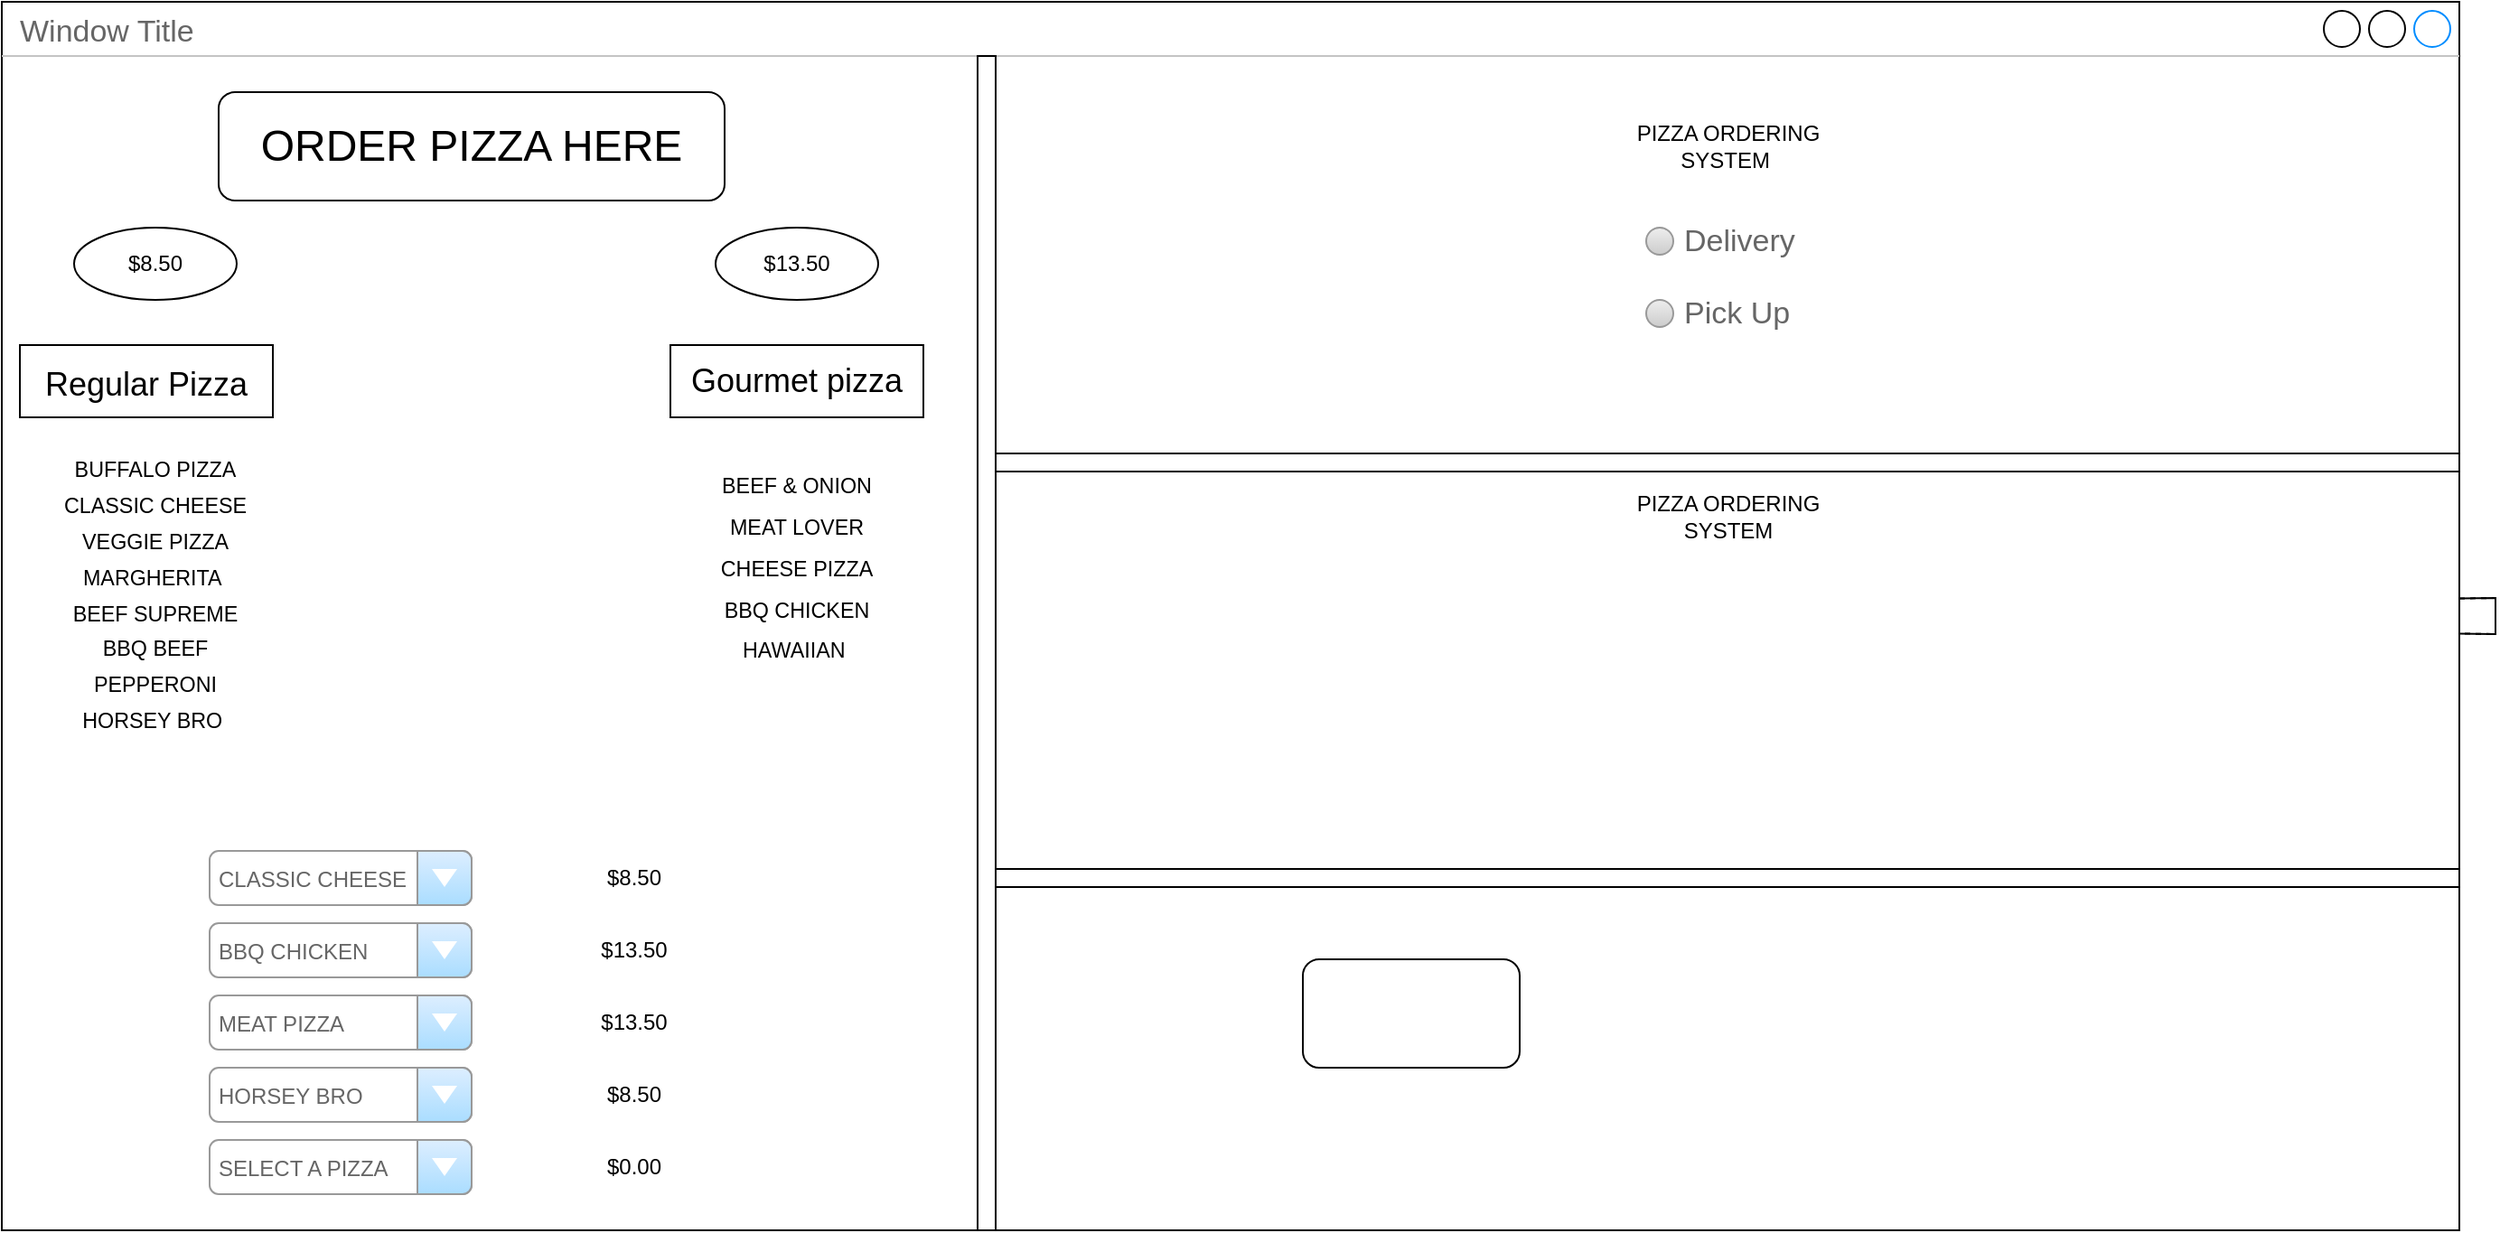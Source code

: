 <mxfile>
    <diagram id="VFMbhpqh--GHvr7e9BpA" name="Page-1">
        <mxGraphModel dx="1118" dy="790" grid="1" gridSize="10" guides="1" tooltips="1" connect="1" arrows="1" fold="1" page="1" pageScale="1" pageWidth="850" pageHeight="1100" math="0" shadow="0">
            <root>
                <mxCell id="0"/>
                <mxCell id="1" parent="0"/>
                <mxCell id="uhdKiz6P59i2u5TMS4pt-19" value="Window Title" style="strokeWidth=1;shadow=0;dashed=0;align=center;html=1;shape=mxgraph.mockup.containers.window;align=left;verticalAlign=top;spacingLeft=8;strokeColor2=#008cff;strokeColor3=#c4c4c4;fontColor=#666666;mainText=;fontSize=17;labelBackgroundColor=none;" parent="1" vertex="1">
                    <mxGeometry x="160" y="40" width="1360" height="680" as="geometry"/>
                </mxCell>
                <mxCell id="uhdKiz6P59i2u5TMS4pt-20" value="" style="rounded=1;whiteSpace=wrap;html=1;fontSize=24;" parent="1" vertex="1">
                    <mxGeometry x="280" y="90" width="280" height="60" as="geometry"/>
                </mxCell>
                <mxCell id="uhdKiz6P59i2u5TMS4pt-21" value="ORDER PIZZA HERE" style="text;html=1;strokeColor=none;fillColor=none;align=center;verticalAlign=middle;whiteSpace=wrap;rounded=0;fontSize=24;" parent="1" vertex="1">
                    <mxGeometry x="300" y="100" width="240" height="40" as="geometry"/>
                </mxCell>
                <mxCell id="uhdKiz6P59i2u5TMS4pt-22" value="" style="rounded=0;whiteSpace=wrap;html=1;fontSize=24;" parent="1" vertex="1">
                    <mxGeometry x="170" y="230" width="140" height="40" as="geometry"/>
                </mxCell>
                <mxCell id="uhdKiz6P59i2u5TMS4pt-23" value="&lt;font style=&quot;font-size: 18px&quot;&gt;Regular Pizza&lt;/font&gt;" style="text;html=1;strokeColor=none;fillColor=none;align=center;verticalAlign=middle;whiteSpace=wrap;rounded=0;fontSize=24;" parent="1" vertex="1">
                    <mxGeometry x="170" y="235" width="140" height="30" as="geometry"/>
                </mxCell>
                <mxCell id="uhdKiz6P59i2u5TMS4pt-24" value="" style="rounded=0;whiteSpace=wrap;html=1;fontSize=18;" parent="1" vertex="1">
                    <mxGeometry x="530" y="230" width="140" height="40" as="geometry"/>
                </mxCell>
                <mxCell id="uhdKiz6P59i2u5TMS4pt-25" value="Gourmet pizza" style="text;html=1;strokeColor=none;fillColor=none;align=center;verticalAlign=middle;whiteSpace=wrap;rounded=0;fontSize=18;" parent="1" vertex="1">
                    <mxGeometry x="535" y="235" width="130" height="30" as="geometry"/>
                </mxCell>
                <mxCell id="uhdKiz6P59i2u5TMS4pt-31" value="&lt;font style=&quot;font-size: 14px&quot;&gt;&lt;sub&gt;BEEF &amp;amp; ONION&lt;br&gt;MEAT LOVER&lt;br&gt;CHEESE PIZZA&lt;br&gt;BBQ CHICKEN&lt;br&gt;HAWAIIAN&amp;nbsp;&lt;br&gt;&amp;nbsp;&lt;/sub&gt;&lt;br&gt;&lt;/font&gt;" style="text;html=1;strokeColor=none;fillColor=none;align=center;verticalAlign=middle;whiteSpace=wrap;rounded=0;fontSize=18;" parent="1" vertex="1">
                    <mxGeometry x="535" y="295" width="130" height="130" as="geometry"/>
                </mxCell>
                <mxCell id="uhdKiz6P59i2u5TMS4pt-34" value="&lt;div&gt;&lt;span&gt;&lt;sub&gt;BUFFALO PIZZA&lt;/sub&gt;&lt;/span&gt;&lt;/div&gt;&lt;div&gt;&lt;span&gt;&lt;sub&gt;CLASSIC CHEESE&lt;/sub&gt;&lt;/span&gt;&lt;/div&gt;&lt;div&gt;&lt;span&gt;&lt;sub&gt;VEGGIE PIZZA&lt;/sub&gt;&lt;/span&gt;&lt;/div&gt;&lt;div&gt;&lt;span&gt;&lt;sub&gt;MARGHERITA&amp;nbsp;&lt;/sub&gt;&lt;/span&gt;&lt;/div&gt;&lt;div&gt;&lt;span&gt;&lt;sub&gt;BEEF SUPREME&lt;/sub&gt;&lt;/span&gt;&lt;/div&gt;&lt;div&gt;&lt;span&gt;&lt;sub&gt;BBQ BEEF&lt;/sub&gt;&lt;/span&gt;&lt;/div&gt;&lt;div&gt;&lt;span&gt;&lt;sub&gt;PEPPERONI&lt;/sub&gt;&lt;/span&gt;&lt;/div&gt;&lt;div&gt;&lt;span&gt;&lt;sub&gt;HORSEY BRO&amp;nbsp;&lt;/sub&gt;&lt;/span&gt;&lt;/div&gt;&lt;div&gt;&lt;span&gt;&lt;sub&gt;&amp;nbsp;&lt;/sub&gt;&lt;/span&gt;&lt;/div&gt;" style="text;html=1;strokeColor=none;fillColor=none;align=center;verticalAlign=middle;whiteSpace=wrap;rounded=0;fontSize=14;" parent="1" vertex="1">
                    <mxGeometry x="180" y="320" width="130" height="110" as="geometry"/>
                </mxCell>
                <mxCell id="eBNuIDFkfqs_jkBTaT5q-1" style="edgeStyle=orthogonalEdgeStyle;rounded=0;orthogonalLoop=1;jettySize=auto;html=1;exitX=0.5;exitY=1;exitDx=0;exitDy=0;" parent="1" source="uhdKiz6P59i2u5TMS4pt-34" target="uhdKiz6P59i2u5TMS4pt-34" edge="1">
                    <mxGeometry relative="1" as="geometry"/>
                </mxCell>
                <mxCell id="eBNuIDFkfqs_jkBTaT5q-2" value="" style="ellipse;whiteSpace=wrap;html=1;" parent="1" vertex="1">
                    <mxGeometry x="200" y="165" width="90" height="40" as="geometry"/>
                </mxCell>
                <mxCell id="eBNuIDFkfqs_jkBTaT5q-3" value="" style="ellipse;whiteSpace=wrap;html=1;" parent="1" vertex="1">
                    <mxGeometry x="555" y="165" width="90" height="40" as="geometry"/>
                </mxCell>
                <mxCell id="eBNuIDFkfqs_jkBTaT5q-4" value="$8.50" style="text;html=1;strokeColor=none;fillColor=none;align=center;verticalAlign=middle;whiteSpace=wrap;rounded=0;" parent="1" vertex="1">
                    <mxGeometry x="215" y="170" width="60" height="30" as="geometry"/>
                </mxCell>
                <mxCell id="eBNuIDFkfqs_jkBTaT5q-5" value="$13.50" style="text;html=1;strokeColor=none;fillColor=none;align=center;verticalAlign=middle;whiteSpace=wrap;rounded=0;" parent="1" vertex="1">
                    <mxGeometry x="570" y="170" width="60" height="30" as="geometry"/>
                </mxCell>
                <mxCell id="kHprLxy4Yat2x9M9BDJ9-1" value="&lt;font style=&quot;font-size: 12px&quot;&gt;CLASSIC CHEESE&lt;/font&gt;" style="strokeWidth=1;shadow=0;dashed=0;align=center;html=1;shape=mxgraph.mockup.forms.comboBox;strokeColor=#999999;fillColor=#ddeeff;align=left;fillColor2=#aaddff;mainText=;fontColor=#666666;fontSize=17;spacingLeft=3;" parent="1" vertex="1">
                    <mxGeometry x="275" y="510" width="145" height="30" as="geometry"/>
                </mxCell>
                <mxCell id="kHprLxy4Yat2x9M9BDJ9-2" value="&lt;font style=&quot;font-size: 12px&quot;&gt;SELECT A PIZZA&amp;nbsp;&lt;/font&gt;" style="strokeWidth=1;shadow=0;dashed=0;align=center;html=1;shape=mxgraph.mockup.forms.comboBox;strokeColor=#999999;fillColor=#ddeeff;align=left;fillColor2=#aaddff;mainText=;fontColor=#666666;fontSize=17;spacingLeft=3;" parent="1" vertex="1">
                    <mxGeometry x="275" y="670" width="145" height="30" as="geometry"/>
                </mxCell>
                <mxCell id="xRoxg_uO_SgBYoUK2iEH-1" value="&lt;font style=&quot;font-size: 12px&quot;&gt;MEAT PIZZA&lt;/font&gt;" style="strokeWidth=1;shadow=0;dashed=0;align=center;html=1;shape=mxgraph.mockup.forms.comboBox;strokeColor=#999999;fillColor=#ddeeff;align=left;fillColor2=#aaddff;mainText=;fontColor=#666666;fontSize=17;spacingLeft=3;" parent="1" vertex="1">
                    <mxGeometry x="275" y="590" width="145" height="30" as="geometry"/>
                </mxCell>
                <mxCell id="xRoxg_uO_SgBYoUK2iEH-2" value="&lt;font style=&quot;font-size: 12px&quot;&gt;HORSEY BRO&lt;/font&gt;" style="strokeWidth=1;shadow=0;dashed=0;align=center;html=1;shape=mxgraph.mockup.forms.comboBox;strokeColor=#999999;fillColor=#ddeeff;align=left;fillColor2=#aaddff;mainText=;fontColor=#666666;fontSize=17;spacingLeft=3;" parent="1" vertex="1">
                    <mxGeometry x="275" y="630" width="145" height="30" as="geometry"/>
                </mxCell>
                <mxCell id="xRoxg_uO_SgBYoUK2iEH-3" value="&lt;font style=&quot;font-size: 12px&quot;&gt;BBQ CHICKEN&lt;/font&gt;" style="strokeWidth=1;shadow=0;dashed=0;align=center;html=1;shape=mxgraph.mockup.forms.comboBox;strokeColor=#999999;fillColor=#ddeeff;align=left;fillColor2=#aaddff;mainText=;fontColor=#666666;fontSize=17;spacingLeft=3;" parent="1" vertex="1">
                    <mxGeometry x="275" y="550" width="145" height="30" as="geometry"/>
                </mxCell>
                <mxCell id="xRoxg_uO_SgBYoUK2iEH-4" value="$8.50" style="text;html=1;strokeColor=none;fillColor=none;align=center;verticalAlign=middle;whiteSpace=wrap;rounded=0;fontSize=12;" parent="1" vertex="1">
                    <mxGeometry x="480" y="510" width="60" height="30" as="geometry"/>
                </mxCell>
                <mxCell id="xRoxg_uO_SgBYoUK2iEH-5" value="$0.00" style="text;html=1;strokeColor=none;fillColor=none;align=center;verticalAlign=middle;whiteSpace=wrap;rounded=0;fontSize=12;" parent="1" vertex="1">
                    <mxGeometry x="480" y="670" width="60" height="30" as="geometry"/>
                </mxCell>
                <mxCell id="xRoxg_uO_SgBYoUK2iEH-6" value="$8.50" style="text;html=1;strokeColor=none;fillColor=none;align=center;verticalAlign=middle;whiteSpace=wrap;rounded=0;fontSize=12;" parent="1" vertex="1">
                    <mxGeometry x="480" y="630" width="60" height="30" as="geometry"/>
                </mxCell>
                <mxCell id="xRoxg_uO_SgBYoUK2iEH-7" value="$13.50" style="text;html=1;strokeColor=none;fillColor=none;align=center;verticalAlign=middle;whiteSpace=wrap;rounded=0;fontSize=12;" parent="1" vertex="1">
                    <mxGeometry x="480" y="590" width="60" height="30" as="geometry"/>
                </mxCell>
                <mxCell id="xRoxg_uO_SgBYoUK2iEH-8" value="$13.50" style="text;html=1;strokeColor=none;fillColor=none;align=center;verticalAlign=middle;whiteSpace=wrap;rounded=0;fontSize=12;" parent="1" vertex="1">
                    <mxGeometry x="480" y="550" width="60" height="30" as="geometry"/>
                </mxCell>
                <mxCell id="xRoxg_uO_SgBYoUK2iEH-11" value="" style="endArrow=none;dashed=1;html=1;rounded=0;fontSize=12;" parent="1" source="uhdKiz6P59i2u5TMS4pt-19" target="uhdKiz6P59i2u5TMS4pt-19" edge="1">
                    <mxGeometry width="50" height="50" relative="1" as="geometry">
                        <mxPoint x="810" y="430" as="sourcePoint"/>
                        <mxPoint x="860" y="380" as="targetPoint"/>
                        <Array as="points">
                            <mxPoint x="840" y="430"/>
                        </Array>
                    </mxGeometry>
                </mxCell>
                <mxCell id="xRoxg_uO_SgBYoUK2iEH-12" value="" style="endArrow=none;html=1;rounded=0;fontSize=12;" parent="1" source="uhdKiz6P59i2u5TMS4pt-19" target="uhdKiz6P59i2u5TMS4pt-19" edge="1">
                    <mxGeometry width="50" height="50" relative="1" as="geometry">
                        <mxPoint x="839.5" y="330" as="sourcePoint"/>
                        <mxPoint x="839.5" y="330" as="targetPoint"/>
                        <Array as="points">
                            <mxPoint x="839.5" y="670"/>
                        </Array>
                    </mxGeometry>
                </mxCell>
                <mxCell id="xRoxg_uO_SgBYoUK2iEH-13" value="" style="rounded=0;whiteSpace=wrap;html=1;fontSize=12;" parent="1" vertex="1">
                    <mxGeometry x="700" y="70" width="10" height="650" as="geometry"/>
                </mxCell>
                <mxCell id="xRoxg_uO_SgBYoUK2iEH-14" value="" style="rounded=0;whiteSpace=wrap;html=1;fontSize=12;" parent="1" vertex="1">
                    <mxGeometry x="710" y="290" width="810" height="10" as="geometry"/>
                </mxCell>
                <mxCell id="xRoxg_uO_SgBYoUK2iEH-15" value="" style="rounded=0;whiteSpace=wrap;html=1;fontSize=12;" parent="1" vertex="1">
                    <mxGeometry x="710" y="520" width="810" height="10" as="geometry"/>
                </mxCell>
                <mxCell id="xRoxg_uO_SgBYoUK2iEH-16" value="PIZZA ORDERING SYSTEM&amp;nbsp;" style="text;html=1;strokeColor=none;fillColor=none;align=center;verticalAlign=middle;whiteSpace=wrap;rounded=0;fontSize=12;" parent="1" vertex="1">
                    <mxGeometry x="1052.5" y="105" width="125" height="30" as="geometry"/>
                </mxCell>
                <mxCell id="xRoxg_uO_SgBYoUK2iEH-17" value="Pick Up" style="shape=ellipse;fillColor=#eeeeee;strokeColor=#999999;gradientColor=#cccccc;html=1;align=left;spacingLeft=4;fontSize=17;fontColor=#666666;labelPosition=right;shadow=0;" parent="1" vertex="1">
                    <mxGeometry x="1070" y="205" width="15" height="15" as="geometry"/>
                </mxCell>
                <mxCell id="xRoxg_uO_SgBYoUK2iEH-18" value="Delivery" style="shape=ellipse;fillColor=#eeeeee;strokeColor=#999999;gradientColor=#cccccc;html=1;align=left;spacingLeft=4;fontSize=17;fontColor=#666666;labelPosition=right;shadow=0;" parent="1" vertex="1">
                    <mxGeometry x="1070" y="165" width="15" height="15" as="geometry"/>
                </mxCell>
                <mxCell id="xRoxg_uO_SgBYoUK2iEH-21" value="PIZZA ORDERING SYSTEM" style="text;html=1;strokeColor=none;fillColor=none;align=center;verticalAlign=middle;whiteSpace=wrap;rounded=0;fontSize=12;" parent="1" vertex="1">
                    <mxGeometry x="1047.5" y="310" width="135" height="30" as="geometry"/>
                </mxCell>
                <mxCell id="2" value="" style="rounded=1;whiteSpace=wrap;html=1;" vertex="1" parent="1">
                    <mxGeometry x="880" y="570" width="120" height="60" as="geometry"/>
                </mxCell>
            </root>
        </mxGraphModel>
    </diagram>
</mxfile>